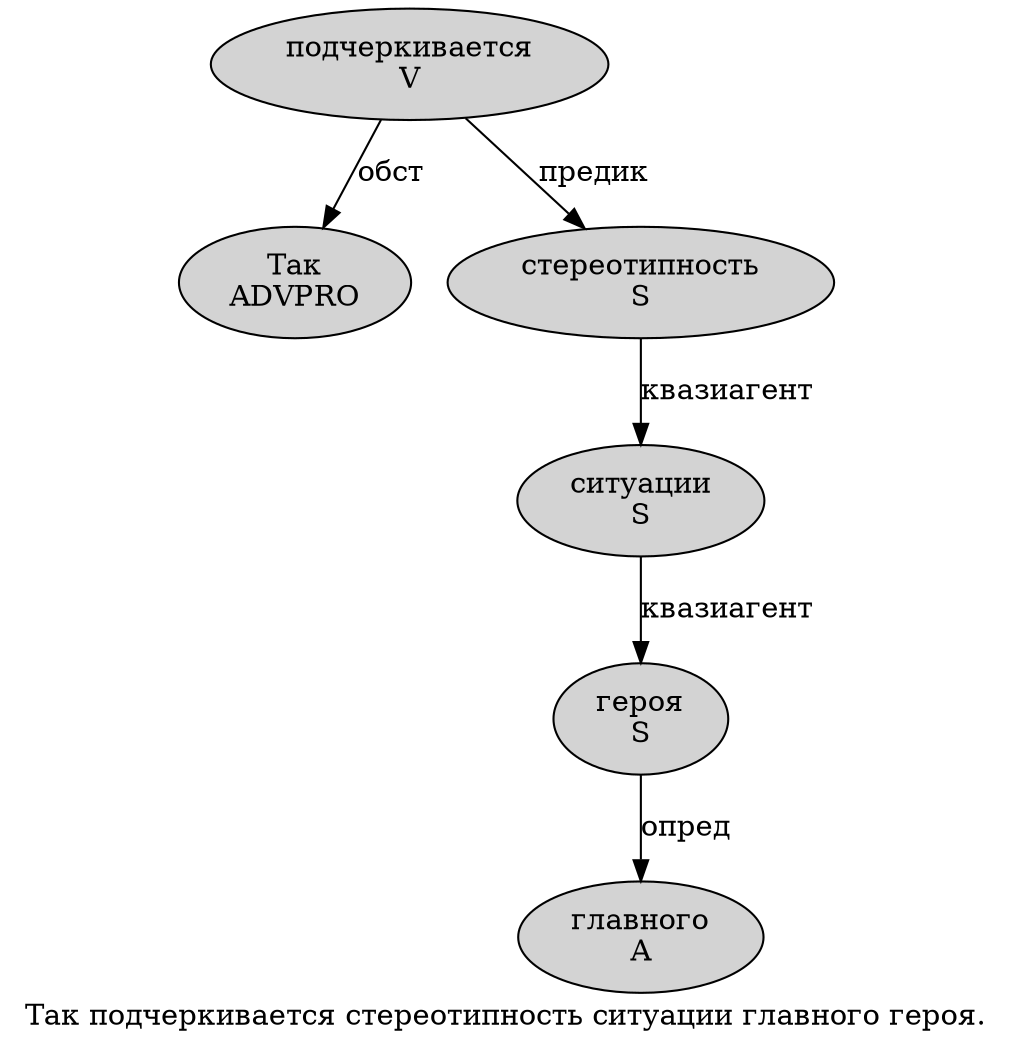 digraph SENTENCE_2036 {
	graph [label="Так подчеркивается стереотипность ситуации главного героя."]
	node [style=filled]
		0 [label="Так
ADVPRO" color="" fillcolor=lightgray penwidth=1 shape=ellipse]
		1 [label="подчеркивается
V" color="" fillcolor=lightgray penwidth=1 shape=ellipse]
		2 [label="стереотипность
S" color="" fillcolor=lightgray penwidth=1 shape=ellipse]
		3 [label="ситуации
S" color="" fillcolor=lightgray penwidth=1 shape=ellipse]
		4 [label="главного
A" color="" fillcolor=lightgray penwidth=1 shape=ellipse]
		5 [label="героя
S" color="" fillcolor=lightgray penwidth=1 shape=ellipse]
			2 -> 3 [label="квазиагент"]
			5 -> 4 [label="опред"]
			3 -> 5 [label="квазиагент"]
			1 -> 0 [label="обст"]
			1 -> 2 [label="предик"]
}